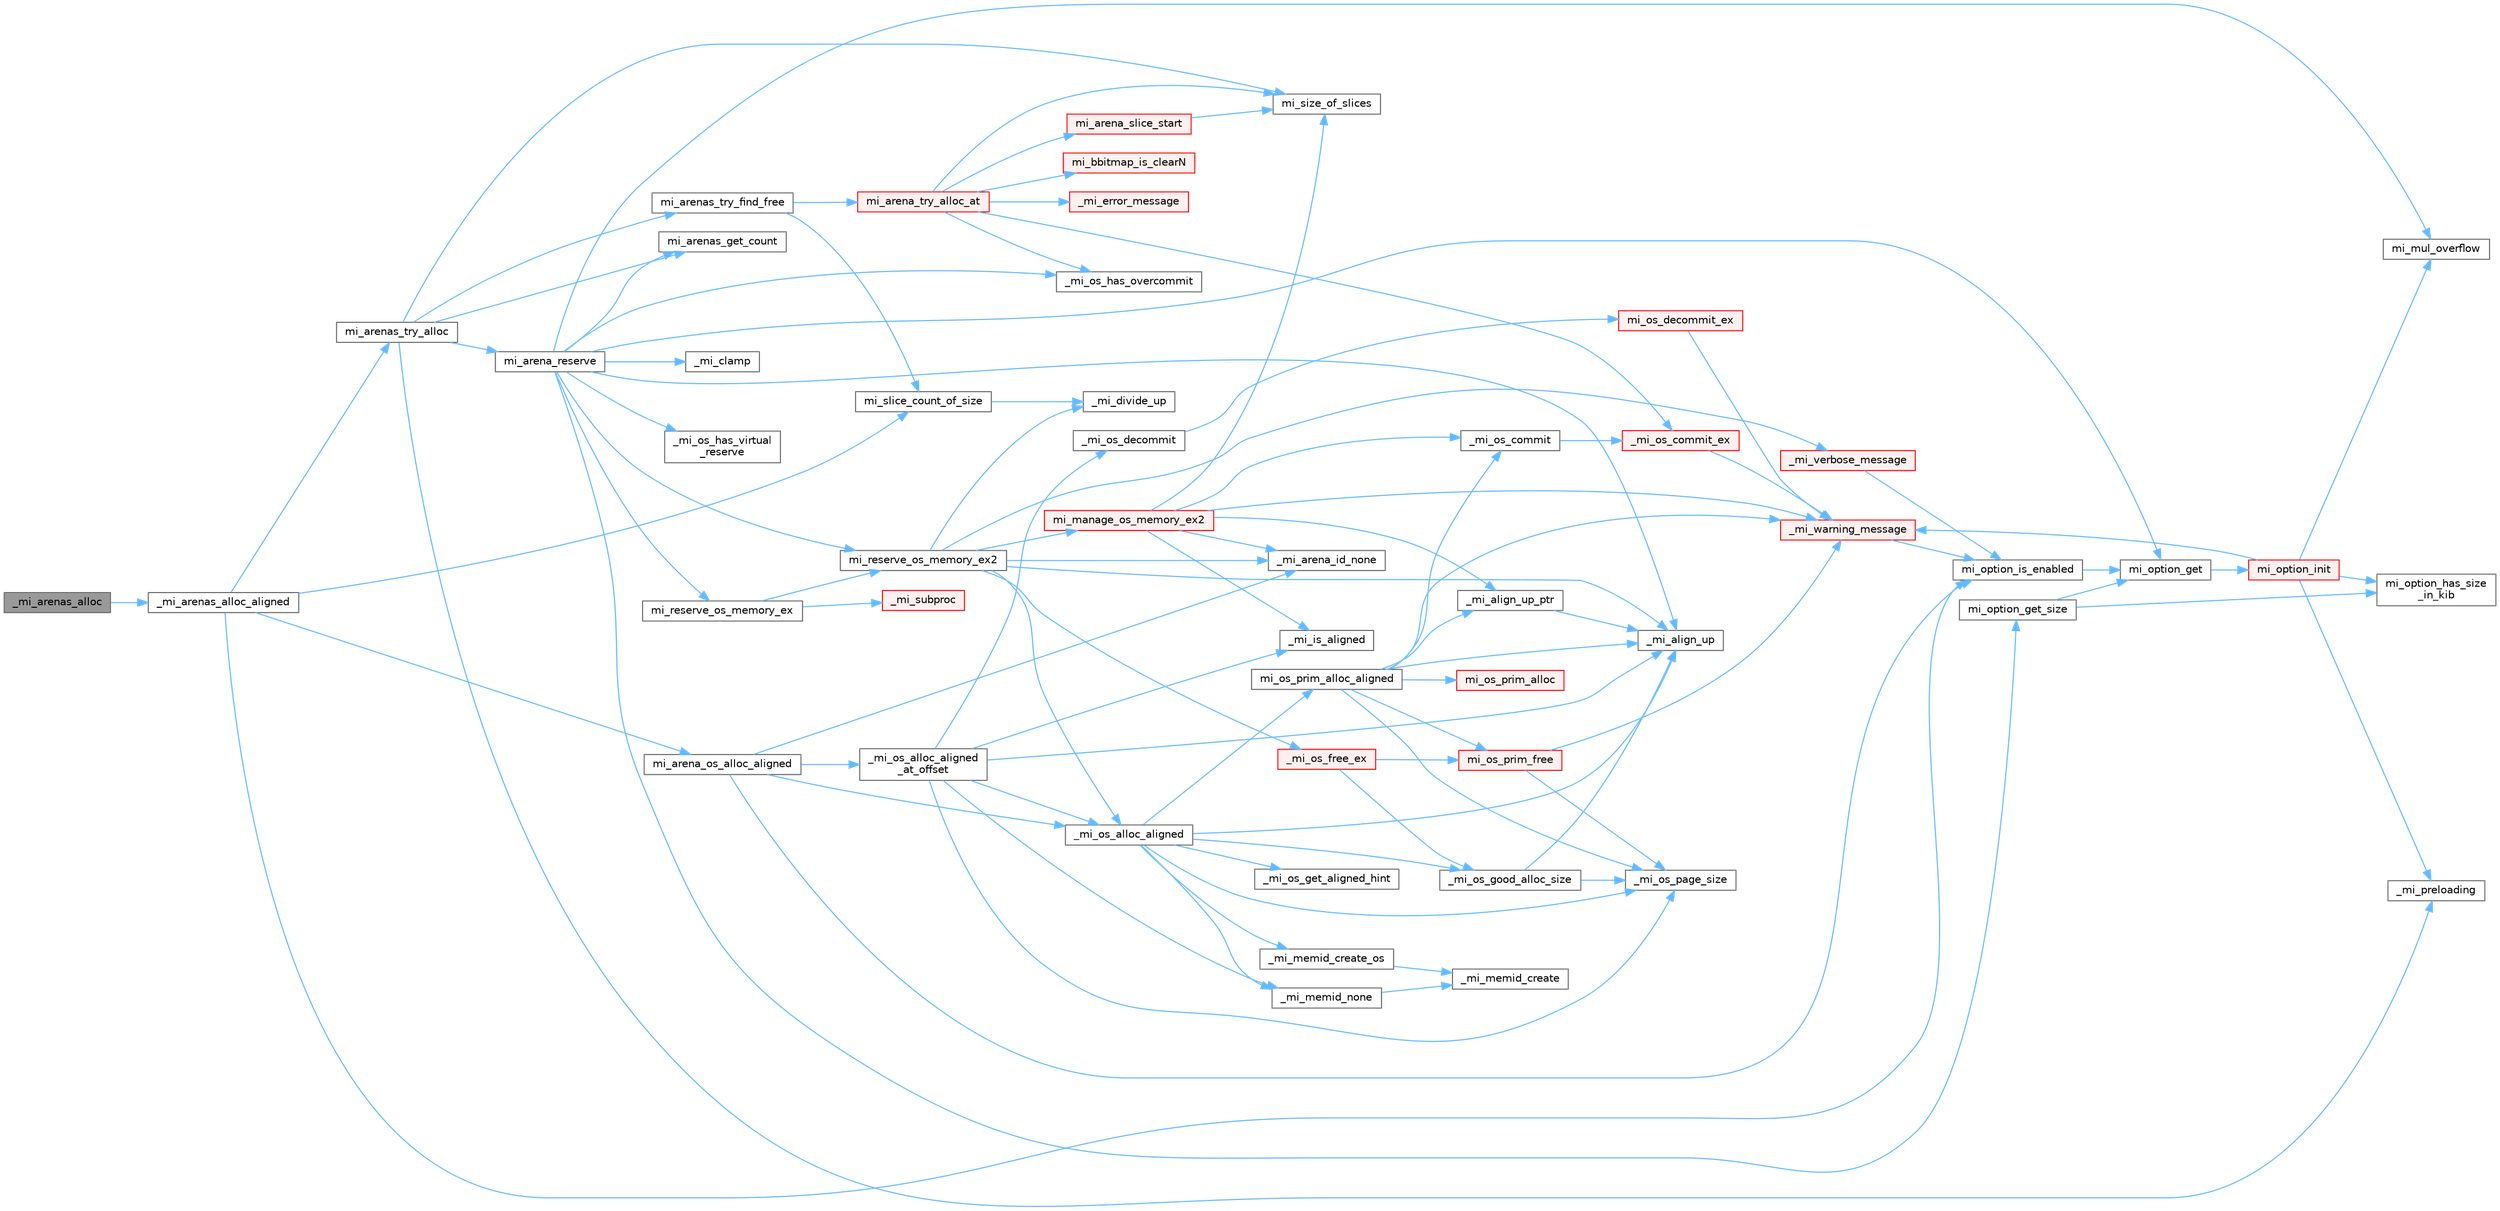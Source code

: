 digraph "_mi_arenas_alloc"
{
 // LATEX_PDF_SIZE
  bgcolor="transparent";
  edge [fontname=Helvetica,fontsize=10,labelfontname=Helvetica,labelfontsize=10];
  node [fontname=Helvetica,fontsize=10,shape=box,height=0.2,width=0.4];
  rankdir="LR";
  Node1 [id="Node000001",label="_mi_arenas_alloc",height=0.2,width=0.4,color="gray40", fillcolor="grey60", style="filled", fontcolor="black",tooltip=" "];
  Node1 -> Node2 [id="edge93_Node000001_Node000002",color="steelblue1",style="solid",tooltip=" "];
  Node2 [id="Node000002",label="_mi_arenas_alloc_aligned",height=0.2,width=0.4,color="grey40", fillcolor="white", style="filled",URL="$arena_8c.html#ac3ca9c0300ae2a2e700ec85ebe85d461",tooltip=" "];
  Node2 -> Node3 [id="edge94_Node000002_Node000003",color="steelblue1",style="solid",tooltip=" "];
  Node3 [id="Node000003",label="mi_arena_os_alloc_aligned",height=0.2,width=0.4,color="grey40", fillcolor="white", style="filled",URL="$arena_8c.html#a2006e5e5adff15eb41bb9ab90570fbe2",tooltip=" "];
  Node3 -> Node4 [id="edge95_Node000003_Node000004",color="steelblue1",style="solid",tooltip=" "];
  Node4 [id="Node000004",label="_mi_arena_id_none",height=0.2,width=0.4,color="grey40", fillcolor="white", style="filled",URL="$arena_8c.html#a3f182e53b3afc059fe50cb4ad6756dc1",tooltip=" "];
  Node3 -> Node5 [id="edge96_Node000003_Node000005",color="steelblue1",style="solid",tooltip=" "];
  Node5 [id="Node000005",label="_mi_os_alloc_aligned",height=0.2,width=0.4,color="grey40", fillcolor="white", style="filled",URL="$os_8c.html#afce7c8636aa29141d98edb847cd6f859",tooltip=" "];
  Node5 -> Node6 [id="edge97_Node000005_Node000006",color="steelblue1",style="solid",tooltip=" "];
  Node6 [id="Node000006",label="_mi_align_up",height=0.2,width=0.4,color="grey40", fillcolor="white", style="filled",URL="$_e_a_s_t_l_2packages_2mimalloc_2include_2mimalloc_2internal_8h.html#a7f35944d44d8a16365072023dd19e0da",tooltip=" "];
  Node5 -> Node7 [id="edge98_Node000005_Node000007",color="steelblue1",style="solid",tooltip=" "];
  Node7 [id="Node000007",label="_mi_memid_create_os",height=0.2,width=0.4,color="grey40", fillcolor="white", style="filled",URL="$_e_a_s_t_l_2packages_2mimalloc_2include_2mimalloc_2internal_8h.html#a09383ef9229fc236d59aadf1acc9268c",tooltip=" "];
  Node7 -> Node8 [id="edge99_Node000007_Node000008",color="steelblue1",style="solid",tooltip=" "];
  Node8 [id="Node000008",label="_mi_memid_create",height=0.2,width=0.4,color="grey40", fillcolor="white", style="filled",URL="$_e_a_s_t_l_2packages_2mimalloc_2include_2mimalloc_2internal_8h.html#a666352100ead3b22c4cd8ac803b1b1f8",tooltip=" "];
  Node5 -> Node9 [id="edge100_Node000005_Node000009",color="steelblue1",style="solid",tooltip=" "];
  Node9 [id="Node000009",label="_mi_memid_none",height=0.2,width=0.4,color="grey40", fillcolor="white", style="filled",URL="$_e_a_s_t_l_2packages_2mimalloc_2include_2mimalloc_2internal_8h.html#a130091d8591ac82c587dace216eca4d2",tooltip=" "];
  Node9 -> Node8 [id="edge101_Node000009_Node000008",color="steelblue1",style="solid",tooltip=" "];
  Node5 -> Node10 [id="edge102_Node000005_Node000010",color="steelblue1",style="solid",tooltip=" "];
  Node10 [id="Node000010",label="_mi_os_get_aligned_hint",height=0.2,width=0.4,color="grey40", fillcolor="white", style="filled",URL="$os_8c.html#a91db0c766bc3be65860971d827244f70",tooltip=" "];
  Node5 -> Node11 [id="edge103_Node000005_Node000011",color="steelblue1",style="solid",tooltip=" "];
  Node11 [id="Node000011",label="_mi_os_good_alloc_size",height=0.2,width=0.4,color="grey40", fillcolor="white", style="filled",URL="$os_8c.html#aa30b56bf7b30da1c4f35323cfccce4f1",tooltip=" "];
  Node11 -> Node6 [id="edge104_Node000011_Node000006",color="steelblue1",style="solid",tooltip=" "];
  Node11 -> Node12 [id="edge105_Node000011_Node000012",color="steelblue1",style="solid",tooltip=" "];
  Node12 [id="Node000012",label="_mi_os_page_size",height=0.2,width=0.4,color="grey40", fillcolor="white", style="filled",URL="$os_8c.html#a723e4c95209d4c6282b53317473e83d5",tooltip=" "];
  Node5 -> Node12 [id="edge106_Node000005_Node000012",color="steelblue1",style="solid",tooltip=" "];
  Node5 -> Node13 [id="edge107_Node000005_Node000013",color="steelblue1",style="solid",tooltip=" "];
  Node13 [id="Node000013",label="mi_os_prim_alloc_aligned",height=0.2,width=0.4,color="grey40", fillcolor="white", style="filled",URL="$os_8c.html#a661fb4f8ebc2ec073a2652b6eb21698b",tooltip=" "];
  Node13 -> Node6 [id="edge108_Node000013_Node000006",color="steelblue1",style="solid",tooltip=" "];
  Node13 -> Node14 [id="edge109_Node000013_Node000014",color="steelblue1",style="solid",tooltip=" "];
  Node14 [id="Node000014",label="_mi_align_up_ptr",height=0.2,width=0.4,color="grey40", fillcolor="white", style="filled",URL="$_e_a_s_t_l_2packages_2mimalloc_2include_2mimalloc_2internal_8h.html#ac76001cb6de6586632eb7fb6c1795a77",tooltip=" "];
  Node14 -> Node6 [id="edge110_Node000014_Node000006",color="steelblue1",style="solid",tooltip=" "];
  Node13 -> Node15 [id="edge111_Node000013_Node000015",color="steelblue1",style="solid",tooltip=" "];
  Node15 [id="Node000015",label="_mi_os_commit",height=0.2,width=0.4,color="grey40", fillcolor="white", style="filled",URL="$os_8c.html#acef931ae1be3c3ddb6ee125a8267a84e",tooltip=" "];
  Node15 -> Node16 [id="edge112_Node000015_Node000016",color="steelblue1",style="solid",tooltip=" "];
  Node16 [id="Node000016",label="_mi_os_commit_ex",height=0.2,width=0.4,color="red", fillcolor="#FFF0F0", style="filled",URL="$os_8c.html#a3d62d4f2f8c54d1251323be446068194",tooltip=" "];
  Node16 -> Node19 [id="edge113_Node000016_Node000019",color="steelblue1",style="solid",tooltip=" "];
  Node19 [id="Node000019",label="_mi_warning_message",height=0.2,width=0.4,color="red", fillcolor="#FFF0F0", style="filled",URL="$options_8c.html#ac253cac2ca24fb63be7f4937ac620dc4",tooltip=" "];
  Node19 -> Node20 [id="edge114_Node000019_Node000020",color="steelblue1",style="solid",tooltip=" "];
  Node20 [id="Node000020",label="mi_option_is_enabled",height=0.2,width=0.4,color="grey40", fillcolor="white", style="filled",URL="$group__options.html#ga459ad98f18b3fc9275474807fe0ca188",tooltip=" "];
  Node20 -> Node21 [id="edge115_Node000020_Node000021",color="steelblue1",style="solid",tooltip=" "];
  Node21 [id="Node000021",label="mi_option_get",height=0.2,width=0.4,color="grey40", fillcolor="white", style="filled",URL="$group__options.html#ga7e8af195cc81d3fa64ccf2662caa565a",tooltip=" "];
  Node21 -> Node22 [id="edge116_Node000021_Node000022",color="steelblue1",style="solid",tooltip=" "];
  Node22 [id="Node000022",label="mi_option_init",height=0.2,width=0.4,color="red", fillcolor="#FFF0F0", style="filled",URL="$options_8c.html#a61970c5b942f29a5dea8a39742421cfe",tooltip=" "];
  Node22 -> Node25 [id="edge117_Node000022_Node000025",color="steelblue1",style="solid",tooltip=" "];
  Node25 [id="Node000025",label="_mi_preloading",height=0.2,width=0.4,color="grey40", fillcolor="white", style="filled",URL="$_e_a_s_t_l_2packages_2mimalloc_2src_2init_8c.html#a404be8b4c0576588270fde0b2a4d7832",tooltip=" "];
  Node22 -> Node19 [id="edge118_Node000022_Node000019",color="steelblue1",style="solid",tooltip=" "];
  Node22 -> Node33 [id="edge119_Node000022_Node000033",color="steelblue1",style="solid",tooltip=" "];
  Node33 [id="Node000033",label="mi_mul_overflow",height=0.2,width=0.4,color="grey40", fillcolor="white", style="filled",URL="$_e_a_s_t_l_2packages_2mimalloc_2include_2mimalloc_2internal_8h.html#abf06027911fbdc300901fb961a45e4d0",tooltip=" "];
  Node22 -> Node34 [id="edge120_Node000022_Node000034",color="steelblue1",style="solid",tooltip=" "];
  Node34 [id="Node000034",label="mi_option_has_size\l_in_kib",height=0.2,width=0.4,color="grey40", fillcolor="white", style="filled",URL="$options_8c.html#aee4ee640d854972d765c2896aa04270a",tooltip=" "];
  Node13 -> Node12 [id="edge121_Node000013_Node000012",color="steelblue1",style="solid",tooltip=" "];
  Node13 -> Node19 [id="edge122_Node000013_Node000019",color="steelblue1",style="solid",tooltip=" "];
  Node13 -> Node58 [id="edge123_Node000013_Node000058",color="steelblue1",style="solid",tooltip=" "];
  Node58 [id="Node000058",label="mi_os_prim_alloc",height=0.2,width=0.4,color="red", fillcolor="#FFF0F0", style="filled",URL="$os_8c.html#ac50f6ac4cacc85db44bcdfbe89f941b8",tooltip=" "];
  Node13 -> Node84 [id="edge124_Node000013_Node000084",color="steelblue1",style="solid",tooltip=" "];
  Node84 [id="Node000084",label="mi_os_prim_free",height=0.2,width=0.4,color="red", fillcolor="#FFF0F0", style="filled",URL="$os_8c.html#a52be3cf3bbf0a792b75a16e6d8c54a6e",tooltip=" "];
  Node84 -> Node12 [id="edge125_Node000084_Node000012",color="steelblue1",style="solid",tooltip=" "];
  Node84 -> Node19 [id="edge126_Node000084_Node000019",color="steelblue1",style="solid",tooltip=" "];
  Node3 -> Node87 [id="edge127_Node000003_Node000087",color="steelblue1",style="solid",tooltip=" "];
  Node87 [id="Node000087",label="_mi_os_alloc_aligned\l_at_offset",height=0.2,width=0.4,color="grey40", fillcolor="white", style="filled",URL="$os_8c.html#afeb64a9df305d444e693494ba5ca3d1d",tooltip=" "];
  Node87 -> Node6 [id="edge128_Node000087_Node000006",color="steelblue1",style="solid",tooltip=" "];
  Node87 -> Node72 [id="edge129_Node000087_Node000072",color="steelblue1",style="solid",tooltip=" "];
  Node72 [id="Node000072",label="_mi_is_aligned",height=0.2,width=0.4,color="grey40", fillcolor="white", style="filled",URL="$_e_a_s_t_l_2packages_2mimalloc_2include_2mimalloc_2internal_8h.html#ad446ae4d82cbdbd78dfbe46fa2330555",tooltip=" "];
  Node87 -> Node9 [id="edge130_Node000087_Node000009",color="steelblue1",style="solid",tooltip=" "];
  Node87 -> Node5 [id="edge131_Node000087_Node000005",color="steelblue1",style="solid",tooltip=" "];
  Node87 -> Node88 [id="edge132_Node000087_Node000088",color="steelblue1",style="solid",tooltip=" "];
  Node88 [id="Node000088",label="_mi_os_decommit",height=0.2,width=0.4,color="grey40", fillcolor="white", style="filled",URL="$os_8c.html#a7de6e2fbee441aa290e54d81f512e662",tooltip=" "];
  Node88 -> Node89 [id="edge133_Node000088_Node000089",color="steelblue1",style="solid",tooltip=" "];
  Node89 [id="Node000089",label="mi_os_decommit_ex",height=0.2,width=0.4,color="red", fillcolor="#FFF0F0", style="filled",URL="$os_8c.html#a2d79aea45b3da5b2bbd607f65f596398",tooltip=" "];
  Node89 -> Node19 [id="edge134_Node000089_Node000019",color="steelblue1",style="solid",tooltip=" "];
  Node87 -> Node12 [id="edge135_Node000087_Node000012",color="steelblue1",style="solid",tooltip=" "];
  Node3 -> Node20 [id="edge136_Node000003_Node000020",color="steelblue1",style="solid",tooltip=" "];
  Node2 -> Node92 [id="edge137_Node000002_Node000092",color="steelblue1",style="solid",tooltip=" "];
  Node92 [id="Node000092",label="mi_arenas_try_alloc",height=0.2,width=0.4,color="grey40", fillcolor="white", style="filled",URL="$arena_8c.html#a7bb972f39f5597d5721a9a2f8139fdf8",tooltip=" "];
  Node92 -> Node25 [id="edge138_Node000092_Node000025",color="steelblue1",style="solid",tooltip=" "];
  Node92 -> Node93 [id="edge139_Node000092_Node000093",color="steelblue1",style="solid",tooltip=" "];
  Node93 [id="Node000093",label="mi_arena_reserve",height=0.2,width=0.4,color="grey40", fillcolor="white", style="filled",URL="$arena_8c.html#a1abc33c986e53df7bab80c126c8c18d8",tooltip=" "];
  Node93 -> Node6 [id="edge140_Node000093_Node000006",color="steelblue1",style="solid",tooltip=" "];
  Node93 -> Node94 [id="edge141_Node000093_Node000094",color="steelblue1",style="solid",tooltip=" "];
  Node94 [id="Node000094",label="_mi_clamp",height=0.2,width=0.4,color="grey40", fillcolor="white", style="filled",URL="$_e_a_s_t_l_2packages_2mimalloc_2include_2mimalloc_2internal_8h.html#a2316e00be48719a16e78b4e46c577afa",tooltip=" "];
  Node93 -> Node66 [id="edge142_Node000093_Node000066",color="steelblue1",style="solid",tooltip=" "];
  Node66 [id="Node000066",label="_mi_os_has_overcommit",height=0.2,width=0.4,color="grey40", fillcolor="white", style="filled",URL="$os_8c.html#ab15bd169082d58502da1d18e7ae61044",tooltip=" "];
  Node93 -> Node95 [id="edge143_Node000093_Node000095",color="steelblue1",style="solid",tooltip=" "];
  Node95 [id="Node000095",label="_mi_os_has_virtual\l_reserve",height=0.2,width=0.4,color="grey40", fillcolor="white", style="filled",URL="$os_8c.html#a1870a8960093cd6e641f26e60b60ed5a",tooltip=" "];
  Node93 -> Node96 [id="edge144_Node000093_Node000096",color="steelblue1",style="solid",tooltip=" "];
  Node96 [id="Node000096",label="mi_arenas_get_count",height=0.2,width=0.4,color="grey40", fillcolor="white", style="filled",URL="$arena_8c.html#a53b7d8b069c573f5648477176a595148",tooltip=" "];
  Node93 -> Node33 [id="edge145_Node000093_Node000033",color="steelblue1",style="solid",tooltip=" "];
  Node93 -> Node21 [id="edge146_Node000093_Node000021",color="steelblue1",style="solid",tooltip=" "];
  Node93 -> Node97 [id="edge147_Node000093_Node000097",color="steelblue1",style="solid",tooltip=" "];
  Node97 [id="Node000097",label="mi_option_get_size",height=0.2,width=0.4,color="grey40", fillcolor="white", style="filled",URL="$group__options.html#ga274db5a6ac87cc24ef0b23e7006ed02c",tooltip=" "];
  Node97 -> Node21 [id="edge148_Node000097_Node000021",color="steelblue1",style="solid",tooltip=" "];
  Node97 -> Node34 [id="edge149_Node000097_Node000034",color="steelblue1",style="solid",tooltip=" "];
  Node93 -> Node98 [id="edge150_Node000093_Node000098",color="steelblue1",style="solid",tooltip=" "];
  Node98 [id="Node000098",label="mi_reserve_os_memory_ex",height=0.2,width=0.4,color="grey40", fillcolor="white", style="filled",URL="$group__extended.html#ga32f519797fd9a81acb4f52d36e6d751b",tooltip="Reserve OS memory to be managed in an arena."];
  Node98 -> Node99 [id="edge151_Node000098_Node000099",color="steelblue1",style="solid",tooltip=" "];
  Node99 [id="Node000099",label="_mi_subproc",height=0.2,width=0.4,color="red", fillcolor="#FFF0F0", style="filled",URL="$_e_a_s_t_l_2packages_2mimalloc_2src_2init_8c.html#ad7ba0b811f08490a3e64e9a7b3a03486",tooltip=" "];
  Node98 -> Node128 [id="edge152_Node000098_Node000128",color="steelblue1",style="solid",tooltip=" "];
  Node128 [id="Node000128",label="mi_reserve_os_memory_ex2",height=0.2,width=0.4,color="grey40", fillcolor="white", style="filled",URL="$arena_8c.html#a6ed62ef4f6919a09b80aab57d79e4304",tooltip=" "];
  Node128 -> Node6 [id="edge153_Node000128_Node000006",color="steelblue1",style="solid",tooltip=" "];
  Node128 -> Node4 [id="edge154_Node000128_Node000004",color="steelblue1",style="solid",tooltip=" "];
  Node128 -> Node129 [id="edge155_Node000128_Node000129",color="steelblue1",style="solid",tooltip=" "];
  Node129 [id="Node000129",label="_mi_divide_up",height=0.2,width=0.4,color="grey40", fillcolor="white", style="filled",URL="$_e_a_s_t_l_2packages_2mimalloc_2include_2mimalloc_2internal_8h.html#a693e5b64e9a4644c716974dda2395edc",tooltip=" "];
  Node128 -> Node5 [id="edge156_Node000128_Node000005",color="steelblue1",style="solid",tooltip=" "];
  Node128 -> Node130 [id="edge157_Node000128_Node000130",color="steelblue1",style="solid",tooltip=" "];
  Node130 [id="Node000130",label="_mi_os_free_ex",height=0.2,width=0.4,color="red", fillcolor="#FFF0F0", style="filled",URL="$os_8c.html#aeadf7a5475ecac072880a4c415d85c75",tooltip=" "];
  Node130 -> Node11 [id="edge158_Node000130_Node000011",color="steelblue1",style="solid",tooltip=" "];
  Node130 -> Node84 [id="edge159_Node000130_Node000084",color="steelblue1",style="solid",tooltip=" "];
  Node128 -> Node83 [id="edge160_Node000128_Node000083",color="steelblue1",style="solid",tooltip=" "];
  Node83 [id="Node000083",label="_mi_verbose_message",height=0.2,width=0.4,color="red", fillcolor="#FFF0F0", style="filled",URL="$options_8c.html#ab9890036c5acb25eacd13bec3a6b0c68",tooltip=" "];
  Node83 -> Node20 [id="edge161_Node000083_Node000020",color="steelblue1",style="solid",tooltip=" "];
  Node128 -> Node133 [id="edge162_Node000128_Node000133",color="steelblue1",style="solid",tooltip=" "];
  Node133 [id="Node000133",label="mi_manage_os_memory_ex2",height=0.2,width=0.4,color="red", fillcolor="#FFF0F0", style="filled",URL="$arena_8c.html#abe500bfc5b4b2c0c88ca14c9ba443fca",tooltip=" "];
  Node133 -> Node14 [id="edge163_Node000133_Node000014",color="steelblue1",style="solid",tooltip=" "];
  Node133 -> Node4 [id="edge164_Node000133_Node000004",color="steelblue1",style="solid",tooltip=" "];
  Node133 -> Node72 [id="edge165_Node000133_Node000072",color="steelblue1",style="solid",tooltip=" "];
  Node133 -> Node15 [id="edge166_Node000133_Node000015",color="steelblue1",style="solid",tooltip=" "];
  Node133 -> Node19 [id="edge167_Node000133_Node000019",color="steelblue1",style="solid",tooltip=" "];
  Node133 -> Node177 [id="edge168_Node000133_Node000177",color="steelblue1",style="solid",tooltip=" "];
  Node177 [id="Node000177",label="mi_size_of_slices",height=0.2,width=0.4,color="grey40", fillcolor="white", style="filled",URL="$_e_a_s_t_l_2packages_2mimalloc_2include_2mimalloc_2internal_8h.html#ae8e31ea92ee1ee2f1a93ea87d0184436",tooltip=" "];
  Node93 -> Node128 [id="edge169_Node000093_Node000128",color="steelblue1",style="solid",tooltip=" "];
  Node92 -> Node96 [id="edge170_Node000092_Node000096",color="steelblue1",style="solid",tooltip=" "];
  Node92 -> Node178 [id="edge171_Node000092_Node000178",color="steelblue1",style="solid",tooltip=" "];
  Node178 [id="Node000178",label="mi_arenas_try_find_free",height=0.2,width=0.4,color="grey40", fillcolor="white", style="filled",URL="$arena_8c.html#a22b90638a02fe09fc3225242ff1741b9",tooltip=" "];
  Node178 -> Node179 [id="edge172_Node000178_Node000179",color="steelblue1",style="solid",tooltip=" "];
  Node179 [id="Node000179",label="mi_arena_try_alloc_at",height=0.2,width=0.4,color="red", fillcolor="#FFF0F0", style="filled",URL="$arena_8c.html#ac799db07974e48195e3c5b36c50f4138",tooltip=" "];
  Node179 -> Node136 [id="edge173_Node000179_Node000136",color="steelblue1",style="solid",tooltip=" "];
  Node136 [id="Node000136",label="_mi_error_message",height=0.2,width=0.4,color="red", fillcolor="#FFF0F0", style="filled",URL="$options_8c.html#a2bebc073bcaac71658e57bb260c2e426",tooltip=" "];
  Node179 -> Node16 [id="edge174_Node000179_Node000016",color="steelblue1",style="solid",tooltip=" "];
  Node179 -> Node66 [id="edge175_Node000179_Node000066",color="steelblue1",style="solid",tooltip=" "];
  Node179 -> Node180 [id="edge176_Node000179_Node000180",color="steelblue1",style="solid",tooltip=" "];
  Node180 [id="Node000180",label="mi_arena_slice_start",height=0.2,width=0.4,color="red", fillcolor="#FFF0F0", style="filled",URL="$arena_8c.html#a0a2d2bb37e419baf7d346107e77c6e05",tooltip=" "];
  Node180 -> Node177 [id="edge177_Node000180_Node000177",color="steelblue1",style="solid",tooltip=" "];
  Node179 -> Node181 [id="edge178_Node000179_Node000181",color="steelblue1",style="solid",tooltip=" "];
  Node181 [id="Node000181",label="mi_bbitmap_is_clearN",height=0.2,width=0.4,color="red", fillcolor="#FFF0F0", style="filled",URL="$bitmap_8h.html#a5424318442a5d1f904eab0d157bc777e",tooltip=" "];
  Node179 -> Node177 [id="edge179_Node000179_Node000177",color="steelblue1",style="solid",tooltip=" "];
  Node178 -> Node149 [id="edge180_Node000178_Node000149",color="steelblue1",style="solid",tooltip=" "];
  Node149 [id="Node000149",label="mi_slice_count_of_size",height=0.2,width=0.4,color="grey40", fillcolor="white", style="filled",URL="$_e_a_s_t_l_2packages_2mimalloc_2include_2mimalloc_2internal_8h.html#a9ad8412b6af23e1040840727a59cc9b5",tooltip=" "];
  Node149 -> Node129 [id="edge181_Node000149_Node000129",color="steelblue1",style="solid",tooltip=" "];
  Node92 -> Node177 [id="edge182_Node000092_Node000177",color="steelblue1",style="solid",tooltip=" "];
  Node2 -> Node20 [id="edge183_Node000002_Node000020",color="steelblue1",style="solid",tooltip=" "];
  Node2 -> Node149 [id="edge184_Node000002_Node000149",color="steelblue1",style="solid",tooltip=" "];
}
